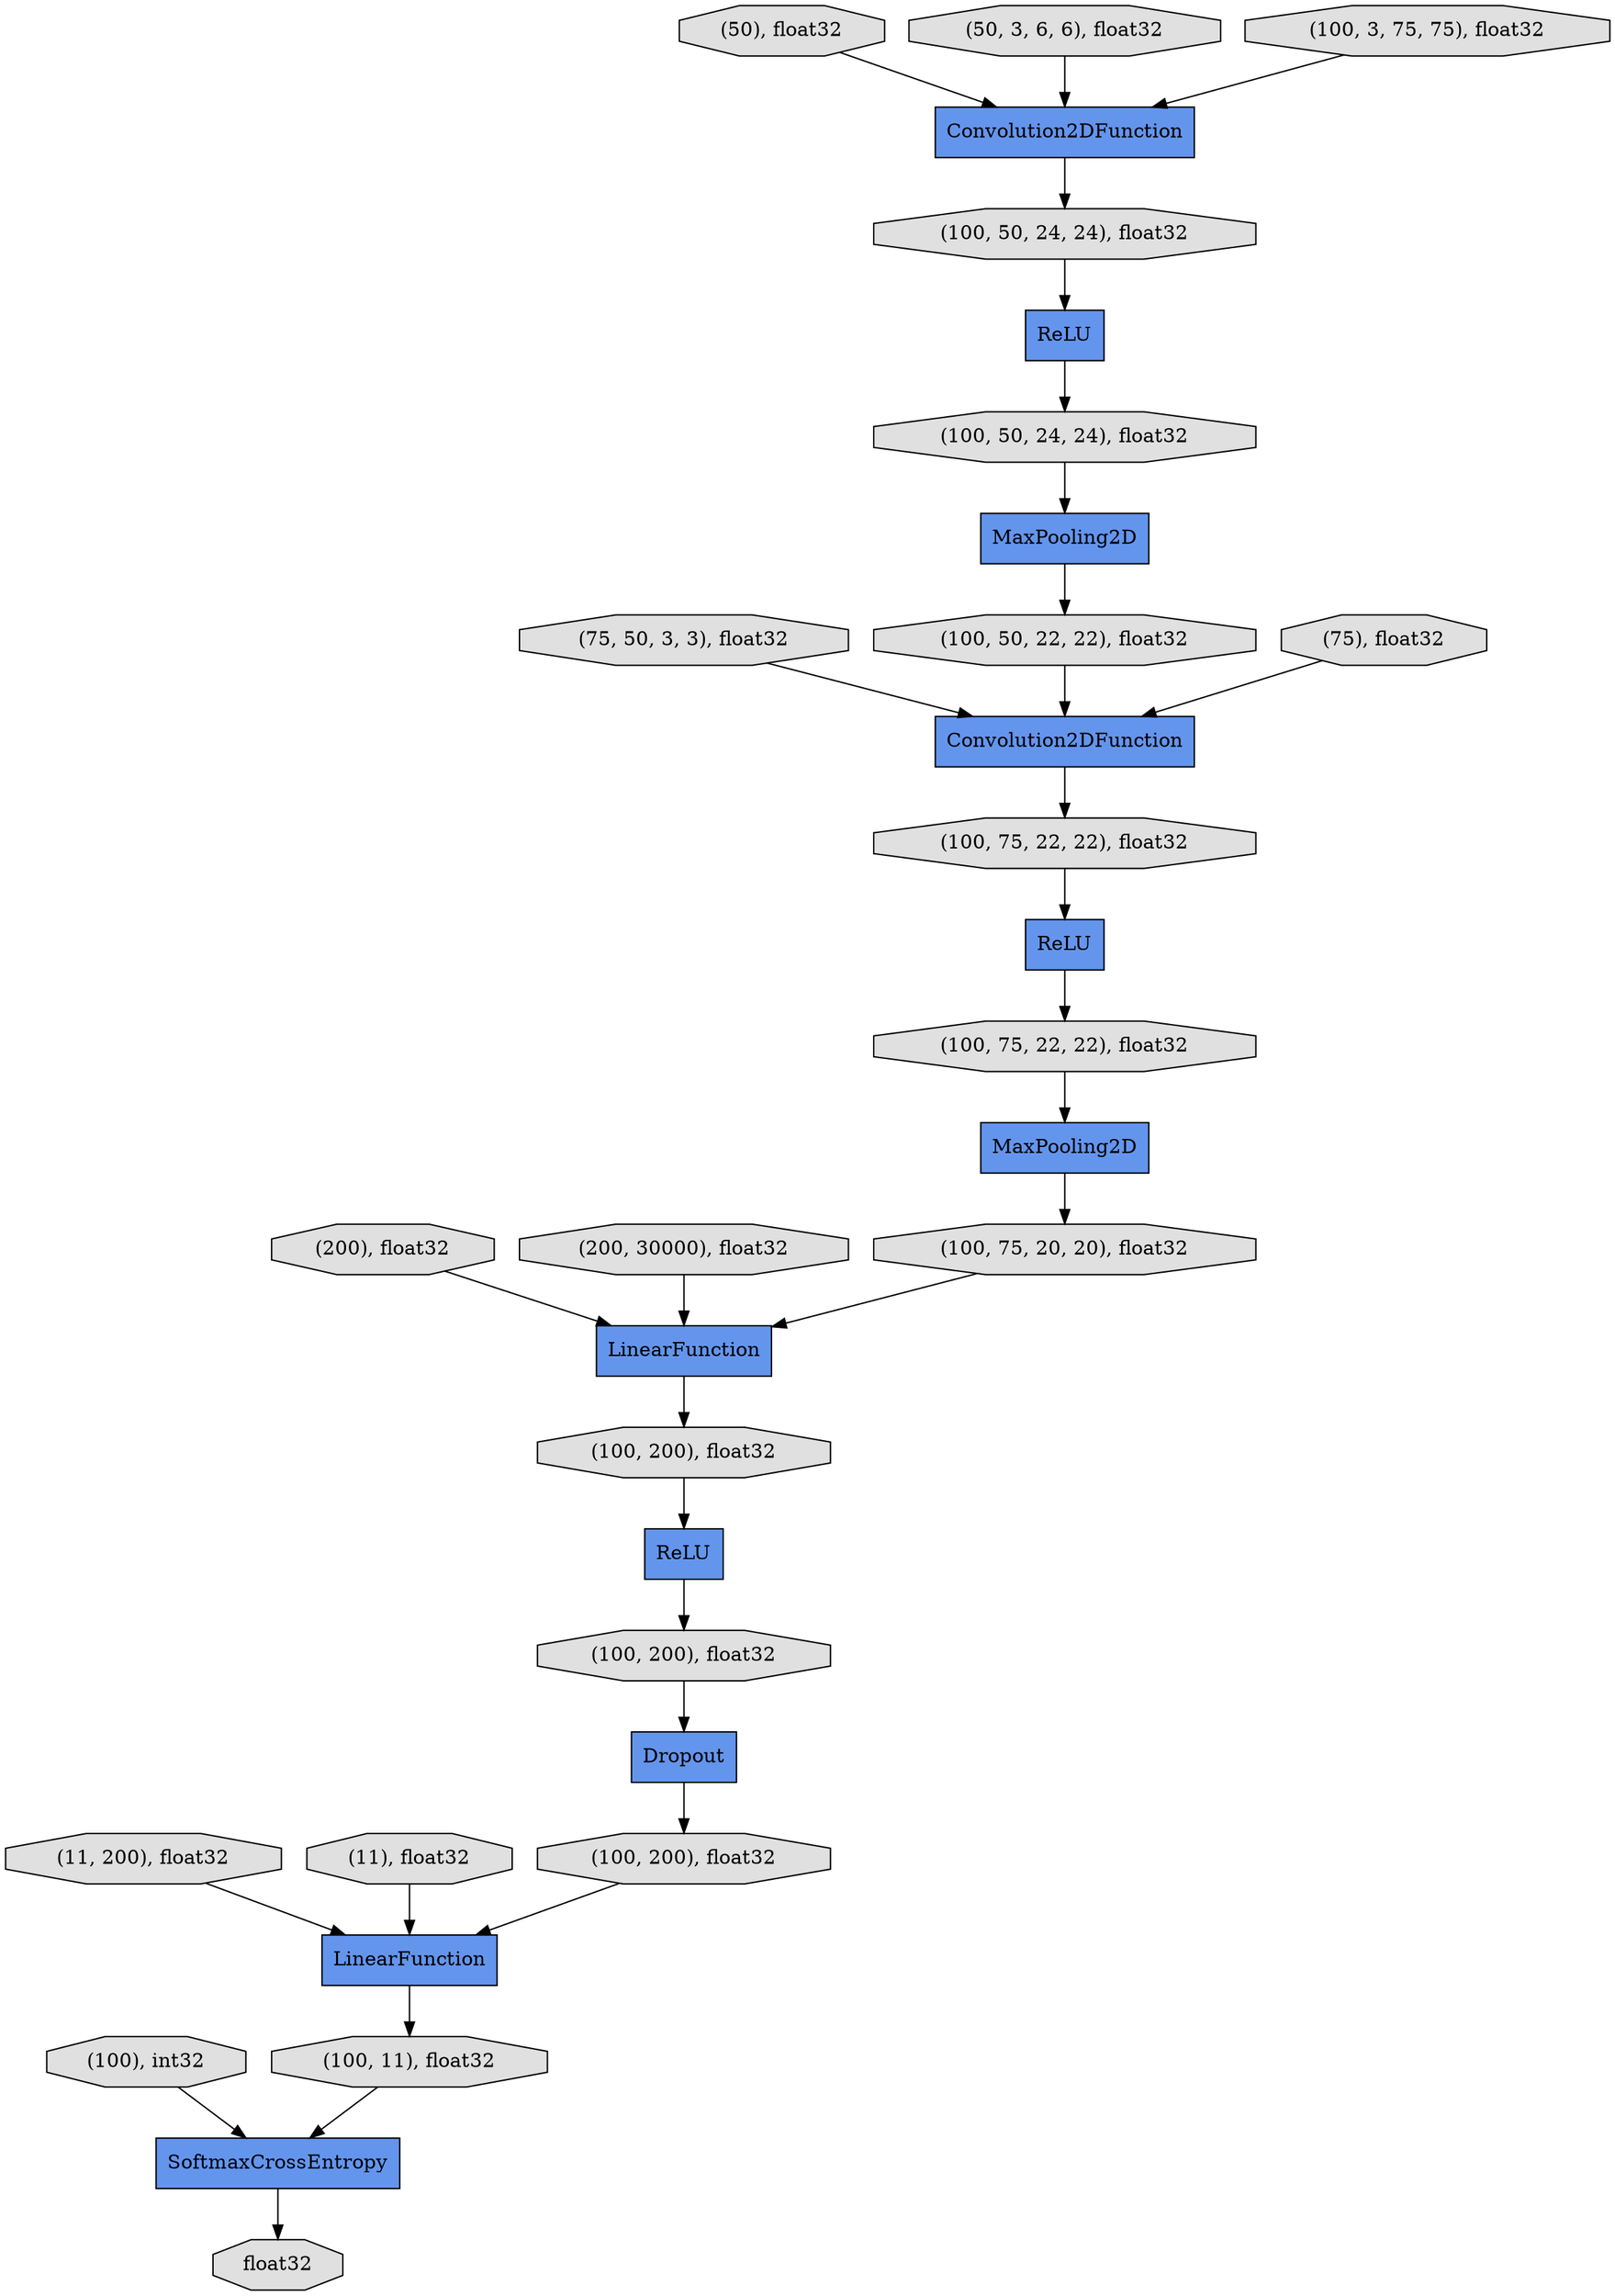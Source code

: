 digraph graphname{rankdir=TB;140126034102312 [label="Convolution2DFunction",shape="record",fillcolor="#6495ED",style="filled"];140126034022472 [label="(50), float32",shape="octagon",fillcolor="#E0E0E0",style="filled"];140125556793472 [label="(100, 200), float32",shape="octagon",fillcolor="#E0E0E0",style="filled"];140125556793528 [label="SoftmaxCrossEntropy",shape="record",fillcolor="#6495ED",style="filled"];140125556793584 [label="(100, 11), float32",shape="octagon",fillcolor="#E0E0E0",style="filled"];140125555820808 [label="(50, 3, 6, 6), float32",shape="octagon",fillcolor="#E0E0E0",style="filled"];140125556793640 [label="(11, 200), float32",shape="octagon",fillcolor="#E0E0E0",style="filled"];140125555820864 [label="(100, 3, 75, 75), float32",shape="octagon",fillcolor="#E0E0E0",style="filled"];140126114508696 [label="(75, 50, 3, 3), float32",shape="octagon",fillcolor="#E0E0E0",style="filled"];140125555820920 [label="(100), int32",shape="octagon",fillcolor="#E0E0E0",style="filled"];140125555821032 [label="ReLU",shape="record",fillcolor="#6495ED",style="filled"];140125556793864 [label="float32",shape="octagon",fillcolor="#E0E0E0",style="filled"];140125555821144 [label="(100, 50, 24, 24), float32",shape="octagon",fillcolor="#E0E0E0",style="filled"];140125555821536 [label="(100, 50, 24, 24), float32",shape="octagon",fillcolor="#E0E0E0",style="filled"];140126114505728 [label="(100, 50, 22, 22), float32",shape="octagon",fillcolor="#E0E0E0",style="filled"];140125555821648 [label="MaxPooling2D",shape="record",fillcolor="#6495ED",style="filled"];140125562023104 [label="(75), float32",shape="octagon",fillcolor="#E0E0E0",style="filled"];140126085930232 [label="Convolution2DFunction",shape="record",fillcolor="#6495ED",style="filled"];140125555821872 [label="(100, 75, 22, 22), float32",shape="octagon",fillcolor="#E0E0E0",style="filled"];140125562023272 [label="(200), float32",shape="octagon",fillcolor="#E0E0E0",style="filled"];140125561961888 [label="LinearFunction",shape="record",fillcolor="#6495ED",style="filled"];140125562023328 [label="LinearFunction",shape="record",fillcolor="#6495ED",style="filled"];140125555822040 [label="(200, 30000), float32",shape="octagon",fillcolor="#E0E0E0",style="filled"];140125555822096 [label="MaxPooling2D",shape="record",fillcolor="#6495ED",style="filled"];140125562023496 [label="(11), float32",shape="octagon",fillcolor="#E0E0E0",style="filled"];140125555822152 [label="(100, 200), float32",shape="octagon",fillcolor="#E0E0E0",style="filled"];140125555822320 [label="(100, 200), float32",shape="octagon",fillcolor="#E0E0E0",style="filled"];140125555822376 [label="(100, 75, 20, 20), float32",shape="octagon",fillcolor="#E0E0E0",style="filled"];140126114506624 [label="ReLU",shape="record",fillcolor="#6495ED",style="filled"];140125555822488 [label="Dropout",shape="record",fillcolor="#6495ED",style="filled"];140125555822544 [label="ReLU",shape="record",fillcolor="#6495ED",style="filled"];140125630765040 [label="(100, 75, 22, 22), float32",shape="octagon",fillcolor="#E0E0E0",style="filled"];140125555822320 -> 140125555822488;140125562023272 -> 140125561961888;140125562023496 -> 140125562023328;140125630765040 -> 140126114506624;140125555821536 -> 140125555821648;140125555821872 -> 140125555822096;140125555822544 -> 140125555822320;140125556793472 -> 140125562023328;140125555822152 -> 140125555822544;140125555820920 -> 140125556793528;140126034022472 -> 140126085930232;140125555822376 -> 140125561961888;140125555822096 -> 140125555822376;140125556793584 -> 140125556793528;140125561961888 -> 140125555822152;140125555821648 -> 140126114505728;140125555820864 -> 140126085930232;140126085930232 -> 140125555821144;140125555822040 -> 140125561961888;140126114505728 -> 140126034102312;140125555821144 -> 140125555821032;140125556793640 -> 140125562023328;140125555821032 -> 140125555821536;140126114508696 -> 140126034102312;140125562023328 -> 140125556793584;140125562023104 -> 140126034102312;140126114506624 -> 140125555821872;140126034102312 -> 140125630765040;140125556793528 -> 140125556793864;140125555820808 -> 140126085930232;140125555822488 -> 140125556793472;}